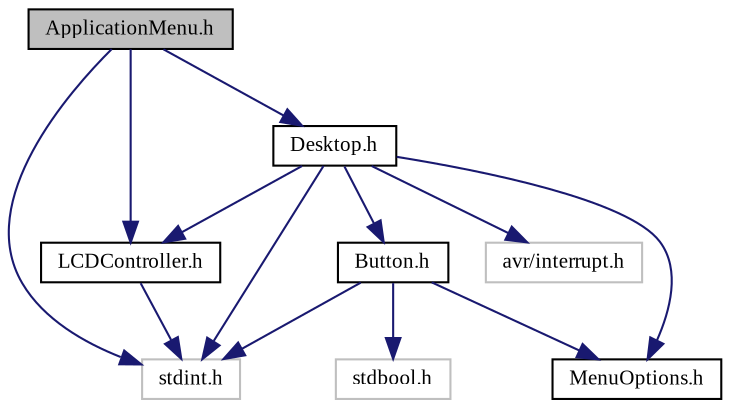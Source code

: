 digraph "ApplicationMenu.h"
{
  edge [fontname="TimesNewRoman",fontsize="10",labelfontname="TimesNewRoman",labelfontsize="10"];
  node [fontname="TimesNewRoman",fontsize="10",shape=record];
  Node0 [label="ApplicationMenu.h",height=0.2,width=0.4,color="black", fillcolor="grey75", style="filled", fontcolor="black"];
  Node0 -> Node1 [color="midnightblue",fontsize="10",style="solid",fontname="TimesNewRoman"];
  Node1 [label="stdint.h",height=0.2,width=0.4,color="grey75", fillcolor="white", style="filled"];
  Node0 -> Node2 [color="midnightblue",fontsize="10",style="solid",fontname="TimesNewRoman"];
  Node2 [label="Desktop.h",height=0.2,width=0.4,color="black", fillcolor="white", style="filled",URL="$_desktop_8h.html",tooltip="Pulpit z wejsciem menu - header file. "];
  Node2 -> Node1 [color="midnightblue",fontsize="10",style="solid",fontname="TimesNewRoman"];
  Node2 -> Node3 [color="midnightblue",fontsize="10",style="solid",fontname="TimesNewRoman"];
  Node3 [label="avr/interrupt.h",height=0.2,width=0.4,color="grey75", fillcolor="white", style="filled"];
  Node2 -> Node4 [color="midnightblue",fontsize="10",style="solid",fontname="TimesNewRoman"];
  Node4 [label="LCDController.h",height=0.2,width=0.4,color="black", fillcolor="white", style="filled",URL="$_l_c_d_controller_8h.html",tooltip="Kontroler sterownika wyswietlacza BD663474 - header file. "];
  Node4 -> Node1 [color="midnightblue",fontsize="10",style="solid",fontname="TimesNewRoman"];
  Node2 -> Node5 [color="midnightblue",fontsize="10",style="solid",fontname="TimesNewRoman"];
  Node5 [label="Button.h",height=0.2,width=0.4,color="black", fillcolor="white", style="filled",URL="$_button_8h.html",tooltip="Przycisk na ekranie - header file. "];
  Node5 -> Node1 [color="midnightblue",fontsize="10",style="solid",fontname="TimesNewRoman"];
  Node5 -> Node6 [color="midnightblue",fontsize="10",style="solid",fontname="TimesNewRoman"];
  Node6 [label="stdbool.h",height=0.2,width=0.4,color="grey75", fillcolor="white", style="filled"];
  Node5 -> Node7 [color="midnightblue",fontsize="10",style="solid",fontname="TimesNewRoman"];
  Node7 [label="MenuOptions.h",height=0.2,width=0.4,color="black", fillcolor="white", style="filled",URL="$_menu_options_8h.html",tooltip="Plik zawierajacy wszystkie opcje menu - header file. "];
  Node2 -> Node7 [color="midnightblue",fontsize="10",style="solid",fontname="TimesNewRoman"];
  Node0 -> Node4 [color="midnightblue",fontsize="10",style="solid",fontname="TimesNewRoman"];
}
